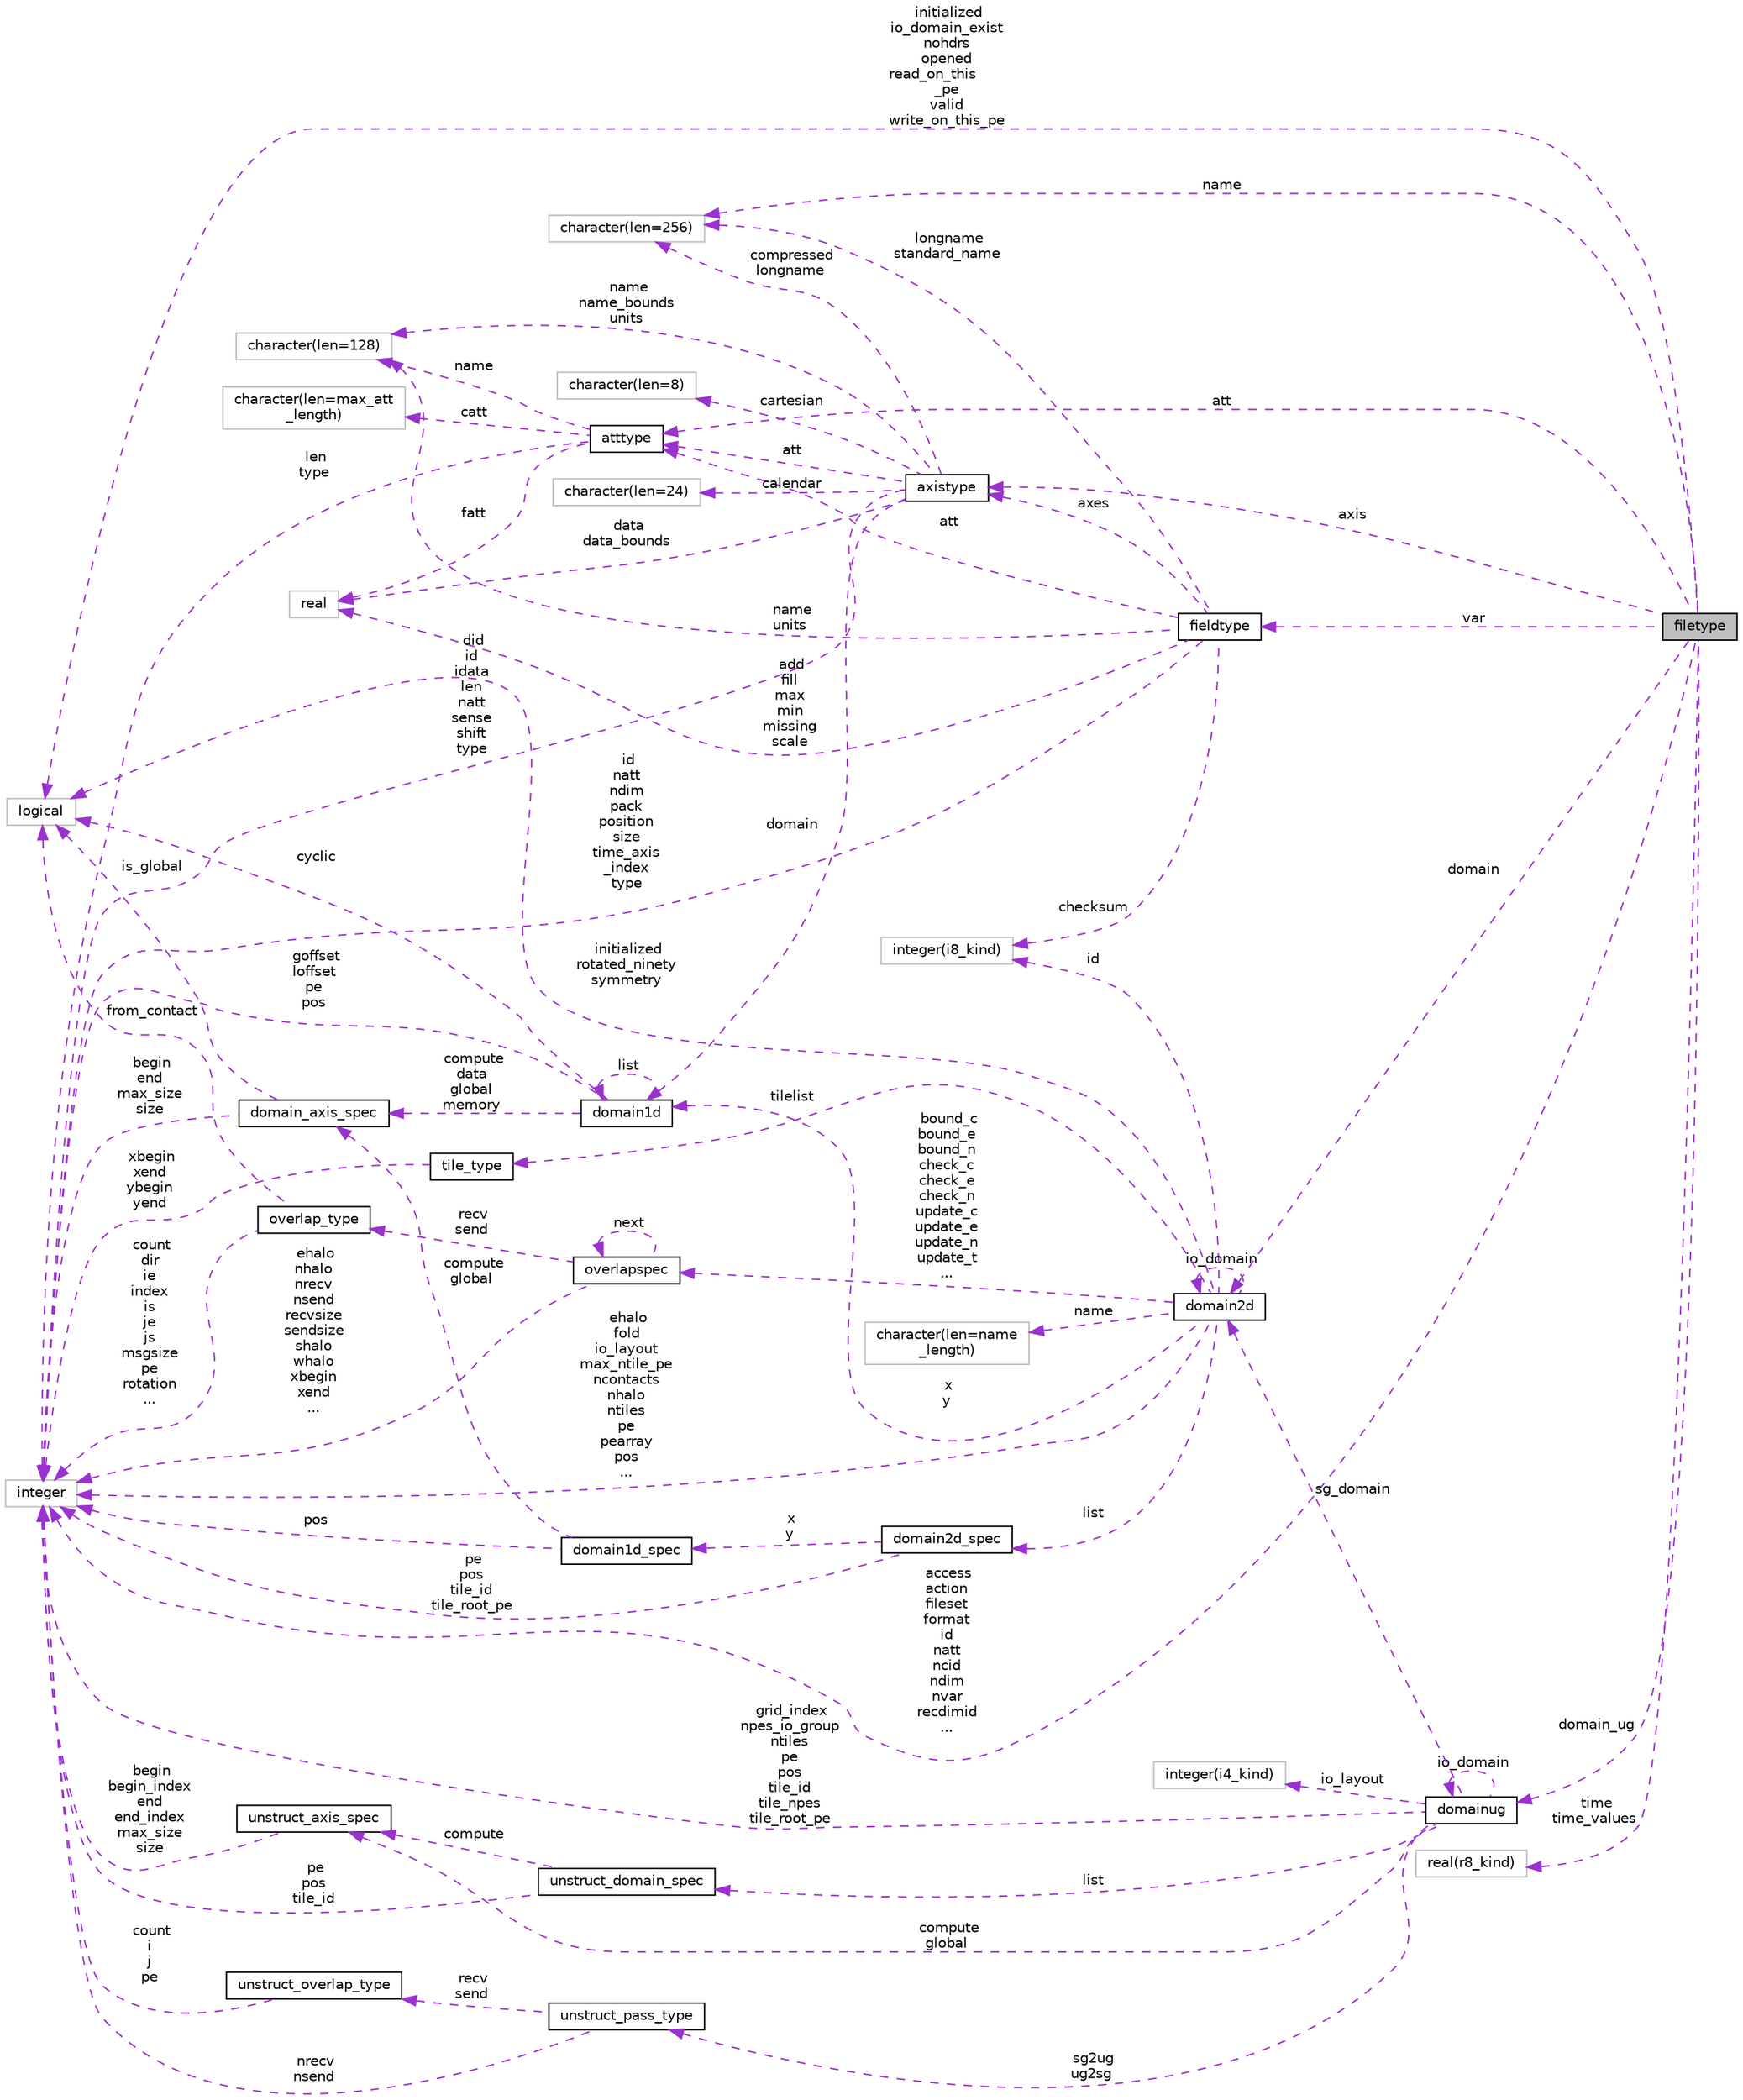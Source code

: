 digraph "filetype"
{
 // INTERACTIVE_SVG=YES
 // LATEX_PDF_SIZE
  edge [fontname="Helvetica",fontsize="10",labelfontname="Helvetica",labelfontsize="10"];
  node [fontname="Helvetica",fontsize="10",shape=record];
  rankdir="LR";
  Node1 [label="filetype",height=0.2,width=0.4,color="black", fillcolor="grey75", style="filled", fontcolor="black",tooltip=" "];
  Node2 -> Node1 [dir="back",color="darkorchid3",fontsize="10",style="dashed",label=" initialized\nio_domain_exist\nnohdrs\nopened\nread_on_this\l_pe\nvalid\nwrite_on_this_pe" ,fontname="Helvetica"];
  Node2 [label="logical",height=0.2,width=0.4,color="grey75", fillcolor="white", style="filled",tooltip=" "];
  Node3 -> Node1 [dir="back",color="darkorchid3",fontsize="10",style="dashed",label=" var" ,fontname="Helvetica"];
  Node3 [label="fieldtype",height=0.2,width=0.4,color="black", fillcolor="white", style="filled",URL="$group__mpp__io__mod.html#structmpp__io__mod_1_1fieldtype",tooltip=" "];
  Node4 -> Node3 [dir="back",color="darkorchid3",fontsize="10",style="dashed",label=" checksum" ,fontname="Helvetica"];
  Node4 [label="integer(i8_kind)",height=0.2,width=0.4,color="grey75", fillcolor="white", style="filled",tooltip=" "];
  Node5 -> Node3 [dir="back",color="darkorchid3",fontsize="10",style="dashed",label=" longname\nstandard_name" ,fontname="Helvetica"];
  Node5 [label="character(len=256)",height=0.2,width=0.4,color="grey75", fillcolor="white", style="filled",tooltip=" "];
  Node6 -> Node3 [dir="back",color="darkorchid3",fontsize="10",style="dashed",label=" att" ,fontname="Helvetica"];
  Node6 [label="atttype",height=0.2,width=0.4,color="black", fillcolor="white", style="filled",URL="$group__mpp__io__mod.html#structmpp__io__mod_1_1atttype",tooltip=" "];
  Node7 -> Node6 [dir="back",color="darkorchid3",fontsize="10",style="dashed",label=" name" ,fontname="Helvetica"];
  Node7 [label="character(len=128)",height=0.2,width=0.4,color="grey75", fillcolor="white", style="filled",tooltip=" "];
  Node8 -> Node6 [dir="back",color="darkorchid3",fontsize="10",style="dashed",label=" fatt" ,fontname="Helvetica"];
  Node8 [label="real",height=0.2,width=0.4,color="grey75", fillcolor="white", style="filled",tooltip=" "];
  Node9 -> Node6 [dir="back",color="darkorchid3",fontsize="10",style="dashed",label=" len\ntype" ,fontname="Helvetica"];
  Node9 [label="integer",height=0.2,width=0.4,color="grey75", fillcolor="white", style="filled",tooltip=" "];
  Node10 -> Node6 [dir="back",color="darkorchid3",fontsize="10",style="dashed",label=" catt" ,fontname="Helvetica"];
  Node10 [label="character(len=max_att\l_length)",height=0.2,width=0.4,color="grey75", fillcolor="white", style="filled",tooltip=" "];
  Node11 -> Node3 [dir="back",color="darkorchid3",fontsize="10",style="dashed",label=" axes" ,fontname="Helvetica"];
  Node11 [label="axistype",height=0.2,width=0.4,color="black", fillcolor="white", style="filled",URL="$group__mpp__io__mod.html#structmpp__io__mod_1_1axistype",tooltip=" "];
  Node12 -> Node11 [dir="back",color="darkorchid3",fontsize="10",style="dashed",label=" domain" ,fontname="Helvetica"];
  Node12 [label="domain1d",height=0.2,width=0.4,color="black", fillcolor="white", style="filled",URL="$group__mpp__domains__mod.html#structmpp__domains__mod_1_1domain1d",tooltip="One dimensional domain used to manage shared data access between pes."];
  Node2 -> Node12 [dir="back",color="darkorchid3",fontsize="10",style="dashed",label=" cyclic" ,fontname="Helvetica"];
  Node12 -> Node12 [dir="back",color="darkorchid3",fontsize="10",style="dashed",label=" list" ,fontname="Helvetica"];
  Node13 -> Node12 [dir="back",color="darkorchid3",fontsize="10",style="dashed",label=" compute\ndata\nglobal\nmemory" ,fontname="Helvetica"];
  Node13 [label="domain_axis_spec",height=0.2,width=0.4,color="black", fillcolor="white", style="filled",URL="$group__mpp__domains__mod.html#structmpp__domains__mod_1_1domain__axis__spec",tooltip="Used to specify index limits along an axis of a domain."];
  Node2 -> Node13 [dir="back",color="darkorchid3",fontsize="10",style="dashed",label=" is_global" ,fontname="Helvetica"];
  Node9 -> Node13 [dir="back",color="darkorchid3",fontsize="10",style="dashed",label=" begin\nend\nmax_size\nsize" ,fontname="Helvetica"];
  Node9 -> Node12 [dir="back",color="darkorchid3",fontsize="10",style="dashed",label=" goffset\nloffset\npe\npos" ,fontname="Helvetica"];
  Node5 -> Node11 [dir="back",color="darkorchid3",fontsize="10",style="dashed",label=" compressed\nlongname" ,fontname="Helvetica"];
  Node6 -> Node11 [dir="back",color="darkorchid3",fontsize="10",style="dashed",label=" att" ,fontname="Helvetica"];
  Node14 -> Node11 [dir="back",color="darkorchid3",fontsize="10",style="dashed",label=" cartesian" ,fontname="Helvetica"];
  Node14 [label="character(len=8)",height=0.2,width=0.4,color="grey75", fillcolor="white", style="filled",tooltip=" "];
  Node7 -> Node11 [dir="back",color="darkorchid3",fontsize="10",style="dashed",label=" name\nname_bounds\nunits" ,fontname="Helvetica"];
  Node8 -> Node11 [dir="back",color="darkorchid3",fontsize="10",style="dashed",label=" data\ndata_bounds" ,fontname="Helvetica"];
  Node9 -> Node11 [dir="back",color="darkorchid3",fontsize="10",style="dashed",label=" did\nid\nidata\nlen\nnatt\nsense\nshift\ntype" ,fontname="Helvetica"];
  Node15 -> Node11 [dir="back",color="darkorchid3",fontsize="10",style="dashed",label=" calendar" ,fontname="Helvetica"];
  Node15 [label="character(len=24)",height=0.2,width=0.4,color="grey75", fillcolor="white", style="filled",tooltip=" "];
  Node7 -> Node3 [dir="back",color="darkorchid3",fontsize="10",style="dashed",label=" name\nunits" ,fontname="Helvetica"];
  Node9 -> Node3 [dir="back",color="darkorchid3",fontsize="10",style="dashed",label=" id\nnatt\nndim\npack\nposition\nsize\ntime_axis\l_index\ntype" ,fontname="Helvetica"];
  Node8 -> Node3 [dir="back",color="darkorchid3",fontsize="10",style="dashed",label=" add\nfill\nmax\nmin\nmissing\nscale" ,fontname="Helvetica"];
  Node16 -> Node1 [dir="back",color="darkorchid3",fontsize="10",style="dashed",label=" domain_ug" ,fontname="Helvetica"];
  Node16 [label="domainug",height=0.2,width=0.4,color="black", fillcolor="white", style="filled",URL="$group__mpp__domains__mod.html#structmpp__domains__mod_1_1domainug",tooltip="Domain information for managing data on unstructured grids."];
  Node17 -> Node16 [dir="back",color="darkorchid3",fontsize="10",style="dashed",label=" list" ,fontname="Helvetica"];
  Node17 [label="unstruct_domain_spec",height=0.2,width=0.4,color="black", fillcolor="white", style="filled",URL="$group__mpp__domains__mod.html#structmpp__domains__mod_1_1unstruct__domain__spec",tooltip="Private type for axis specification data for an unstructured domain."];
  Node18 -> Node17 [dir="back",color="darkorchid3",fontsize="10",style="dashed",label=" compute" ,fontname="Helvetica"];
  Node18 [label="unstruct_axis_spec",height=0.2,width=0.4,color="black", fillcolor="white", style="filled",URL="$group__mpp__domains__mod.html#structmpp__domains__mod_1_1unstruct__axis__spec",tooltip="Private type for axis specification data for an unstructured grid."];
  Node9 -> Node18 [dir="back",color="darkorchid3",fontsize="10",style="dashed",label=" begin\nbegin_index\nend\nend_index\nmax_size\nsize" ,fontname="Helvetica"];
  Node9 -> Node17 [dir="back",color="darkorchid3",fontsize="10",style="dashed",label=" pe\npos\ntile_id" ,fontname="Helvetica"];
  Node18 -> Node16 [dir="back",color="darkorchid3",fontsize="10",style="dashed",label=" compute\nglobal" ,fontname="Helvetica"];
  Node19 -> Node16 [dir="back",color="darkorchid3",fontsize="10",style="dashed",label=" sg_domain" ,fontname="Helvetica"];
  Node19 [label="domain2d",height=0.2,width=0.4,color="black", fillcolor="white", style="filled",URL="$group__mpp__domains__mod.html#structmpp__domains__mod_1_1domain2d",tooltip="The domain2D type contains all the necessary information to define the global, compute and data domai..."];
  Node2 -> Node19 [dir="back",color="darkorchid3",fontsize="10",style="dashed",label=" initialized\nrotated_ninety\nsymmetry" ,fontname="Helvetica"];
  Node12 -> Node19 [dir="back",color="darkorchid3",fontsize="10",style="dashed",label=" x\ny" ,fontname="Helvetica"];
  Node4 -> Node19 [dir="back",color="darkorchid3",fontsize="10",style="dashed",label=" id" ,fontname="Helvetica"];
  Node19 -> Node19 [dir="back",color="darkorchid3",fontsize="10",style="dashed",label=" io_domain" ,fontname="Helvetica"];
  Node20 -> Node19 [dir="back",color="darkorchid3",fontsize="10",style="dashed",label=" bound_c\nbound_e\nbound_n\ncheck_c\ncheck_e\ncheck_n\nupdate_c\nupdate_e\nupdate_n\nupdate_t\n..." ,fontname="Helvetica"];
  Node20 [label="overlapspec",height=0.2,width=0.4,color="black", fillcolor="white", style="filled",URL="$group__mpp__domains__mod.html#structmpp__domains__mod_1_1overlapspec",tooltip="Private type for overlap specifications."];
  Node21 -> Node20 [dir="back",color="darkorchid3",fontsize="10",style="dashed",label=" recv\nsend" ,fontname="Helvetica"];
  Node21 [label="overlap_type",height=0.2,width=0.4,color="black", fillcolor="white", style="filled",URL="$group__mpp__domains__mod.html#structmpp__domains__mod_1_1overlap__type",tooltip="Type for overlapping data."];
  Node2 -> Node21 [dir="back",color="darkorchid3",fontsize="10",style="dashed",label=" from_contact" ,fontname="Helvetica"];
  Node9 -> Node21 [dir="back",color="darkorchid3",fontsize="10",style="dashed",label=" count\ndir\nie\nindex\nis\nje\njs\nmsgsize\npe\nrotation\n..." ,fontname="Helvetica"];
  Node20 -> Node20 [dir="back",color="darkorchid3",fontsize="10",style="dashed",label=" next" ,fontname="Helvetica"];
  Node9 -> Node20 [dir="back",color="darkorchid3",fontsize="10",style="dashed",label=" ehalo\nnhalo\nnrecv\nnsend\nrecvsize\nsendsize\nshalo\nwhalo\nxbegin\nxend\n..." ,fontname="Helvetica"];
  Node22 -> Node19 [dir="back",color="darkorchid3",fontsize="10",style="dashed",label=" list" ,fontname="Helvetica"];
  Node22 [label="domain2d_spec",height=0.2,width=0.4,color="black", fillcolor="white", style="filled",URL="$group__mpp__domains__mod.html#structmpp__domains__mod_1_1domain2d__spec",tooltip="Private type to specify multiple index limits and pe information for a 2D domain."];
  Node23 -> Node22 [dir="back",color="darkorchid3",fontsize="10",style="dashed",label=" x\ny" ,fontname="Helvetica"];
  Node23 [label="domain1d_spec",height=0.2,width=0.4,color="black", fillcolor="white", style="filled",URL="$group__mpp__domains__mod.html#structmpp__domains__mod_1_1domain1d__spec",tooltip="A private type used to specify index limits for a domain decomposition."];
  Node13 -> Node23 [dir="back",color="darkorchid3",fontsize="10",style="dashed",label=" compute\nglobal" ,fontname="Helvetica"];
  Node9 -> Node23 [dir="back",color="darkorchid3",fontsize="10",style="dashed",label=" pos" ,fontname="Helvetica"];
  Node9 -> Node22 [dir="back",color="darkorchid3",fontsize="10",style="dashed",label=" pe\npos\ntile_id\ntile_root_pe" ,fontname="Helvetica"];
  Node24 -> Node19 [dir="back",color="darkorchid3",fontsize="10",style="dashed",label=" tilelist" ,fontname="Helvetica"];
  Node24 [label="tile_type",height=0.2,width=0.4,color="black", fillcolor="white", style="filled",URL="$group__mpp__domains__mod.html#structmpp__domains__mod_1_1tile__type",tooltip="Upper and lower x and y bounds for a tile."];
  Node9 -> Node24 [dir="back",color="darkorchid3",fontsize="10",style="dashed",label=" xbegin\nxend\nybegin\nyend" ,fontname="Helvetica"];
  Node9 -> Node19 [dir="back",color="darkorchid3",fontsize="10",style="dashed",label=" ehalo\nfold\nio_layout\nmax_ntile_pe\nncontacts\nnhalo\nntiles\npe\npearray\npos\n..." ,fontname="Helvetica"];
  Node25 -> Node19 [dir="back",color="darkorchid3",fontsize="10",style="dashed",label=" name" ,fontname="Helvetica"];
  Node25 [label="character(len=name\l_length)",height=0.2,width=0.4,color="grey75", fillcolor="white", style="filled",tooltip=" "];
  Node16 -> Node16 [dir="back",color="darkorchid3",fontsize="10",style="dashed",label=" io_domain" ,fontname="Helvetica"];
  Node26 -> Node16 [dir="back",color="darkorchid3",fontsize="10",style="dashed",label=" sg2ug\nug2sg" ,fontname="Helvetica"];
  Node26 [label="unstruct_pass_type",height=0.2,width=0.4,color="black", fillcolor="white", style="filled",URL="$group__mpp__domains__mod.html#structmpp__domains__mod_1_1unstruct__pass__type",tooltip="Private type."];
  Node27 -> Node26 [dir="back",color="darkorchid3",fontsize="10",style="dashed",label=" recv\nsend" ,fontname="Helvetica"];
  Node27 [label="unstruct_overlap_type",height=0.2,width=0.4,color="black", fillcolor="white", style="filled",URL="$group__mpp__domains__mod.html#structmpp__domains__mod_1_1unstruct__overlap__type",tooltip="Private type."];
  Node9 -> Node27 [dir="back",color="darkorchid3",fontsize="10",style="dashed",label=" count\ni\nj\npe" ,fontname="Helvetica"];
  Node9 -> Node26 [dir="back",color="darkorchid3",fontsize="10",style="dashed",label=" nrecv\nnsend" ,fontname="Helvetica"];
  Node9 -> Node16 [dir="back",color="darkorchid3",fontsize="10",style="dashed",label=" grid_index\nnpes_io_group\nntiles\npe\npos\ntile_id\ntile_npes\ntile_root_pe" ,fontname="Helvetica"];
  Node28 -> Node16 [dir="back",color="darkorchid3",fontsize="10",style="dashed",label=" io_layout" ,fontname="Helvetica"];
  Node28 [label="integer(i4_kind)",height=0.2,width=0.4,color="grey75", fillcolor="white", style="filled",tooltip=" "];
  Node19 -> Node1 [dir="back",color="darkorchid3",fontsize="10",style="dashed",label=" domain" ,fontname="Helvetica"];
  Node5 -> Node1 [dir="back",color="darkorchid3",fontsize="10",style="dashed",label=" name" ,fontname="Helvetica"];
  Node6 -> Node1 [dir="back",color="darkorchid3",fontsize="10",style="dashed",label=" att" ,fontname="Helvetica"];
  Node11 -> Node1 [dir="back",color="darkorchid3",fontsize="10",style="dashed",label=" axis" ,fontname="Helvetica"];
  Node29 -> Node1 [dir="back",color="darkorchid3",fontsize="10",style="dashed",label=" time\ntime_values" ,fontname="Helvetica"];
  Node29 [label="real(r8_kind)",height=0.2,width=0.4,color="grey75", fillcolor="white", style="filled",tooltip=" "];
  Node9 -> Node1 [dir="back",color="darkorchid3",fontsize="10",style="dashed",label=" access\naction\nfileset\nformat\nid\nnatt\nncid\nndim\nnvar\nrecdimid\n..." ,fontname="Helvetica"];
}
